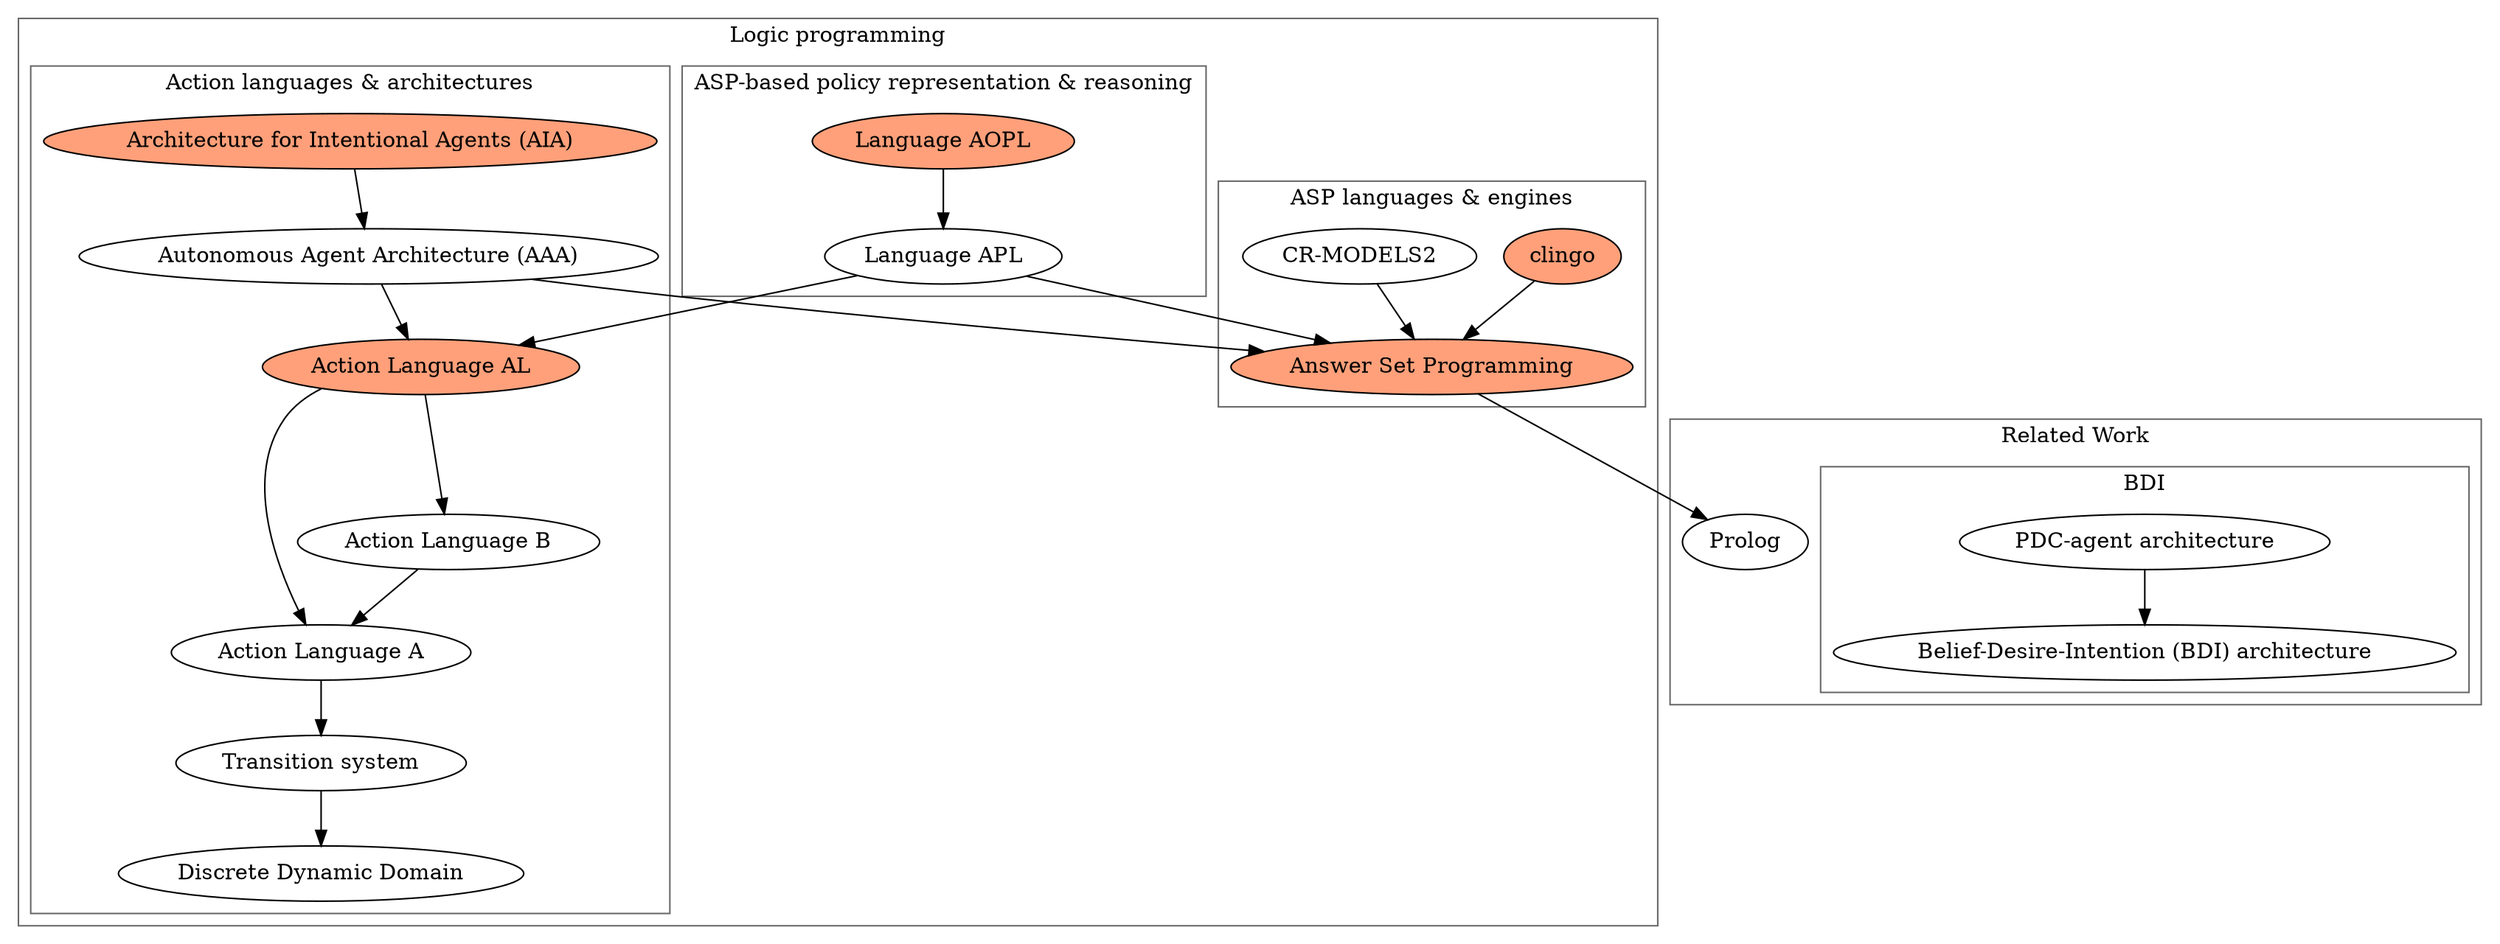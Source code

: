 digraph concept_map {
    subgraph cluster_logic_programming {
        label = "Logic programming";
        style = solid;
        color = dimgray;

        subgraph cluster_asp_engines {
            label = "ASP languages & engines";
            style = solid;
            color = dimgray;

            clingo [label = "clingo" style = filled fillcolor = lightsalmon];
            asp [label = "Answer Set Programming" style = filled fillcolor = lightsalmon];
            // cr_prolog [label = "CR-Prolog language"];
            cr_models [label = "CR-MODELS2"];
            // asp_core_2 [label = "ASP-Core-2"];
        }

        subgraph cluster_agents {
            label = "Action languages & architectures";
            style = solid;
            color = dimgray;

            discrete_dynamic_domain [label = "Discrete Dynamic Domain"];
            transition_system [label = "Transition system"];
            action_language_a [label = "Action Language A"];
            action_language_b [label = "Action Language B"];
            action_language_al [label = "Action Language AL" style = filled fillcolor = lightsalmon];
            aaa_architecture [label = "Autonomous Agent Architecture (AAA)"];
            aia_architecture [label = "Architecture for Intentional Agents (AIA)" style = filled fillcolor = lightsalmon];
        }

        subgraph cluster_policies {
            label = "ASP-based policy representation & reasoning";
            style = solid;
            color = dimgray;

            language_apl [label = "Language APL"];
            language_aopl [label = "Language AOPL" style = filled fillcolor = lightsalmon];
        }
    }

    subgraph cluster_related_work {
        label = "Related Work";
        style = solid;
        color = dimgray;

        subgraph cluster_bdi_agents {
            label = "BDI";
            style = solid;
            color = dimgray;

            bdi [label = "Belief-Desire-Intention (BDI) architecture"];
            pdc_agent [label = "PDC-agent architecture"];
        }
        prolog [label = "Prolog"];
    }

    transition_system -> discrete_dynamic_domain;
    action_language_a -> transition_system;
    action_language_b -> action_language_a;
    action_language_al -> action_language_a;
    action_language_al -> action_language_b;

    aaa_architecture -> action_language_al;
    aaa_architecture -> asp;
    aia_architecture -> aaa_architecture;

    language_apl -> action_language_al;
    language_apl -> asp;

    language_aopl -> language_apl;

    // bdi -> prolog;

    pdc_agent -> bdi;

    cr_models -> asp;

    asp -> prolog;

    clingo -> asp;
}
